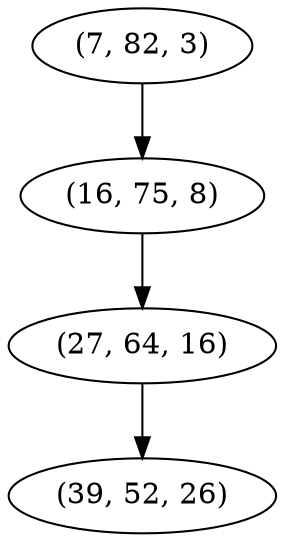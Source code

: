 digraph tree {
    "(7, 82, 3)";
    "(16, 75, 8)";
    "(27, 64, 16)";
    "(39, 52, 26)";
    "(7, 82, 3)" -> "(16, 75, 8)";
    "(16, 75, 8)" -> "(27, 64, 16)";
    "(27, 64, 16)" -> "(39, 52, 26)";
}
